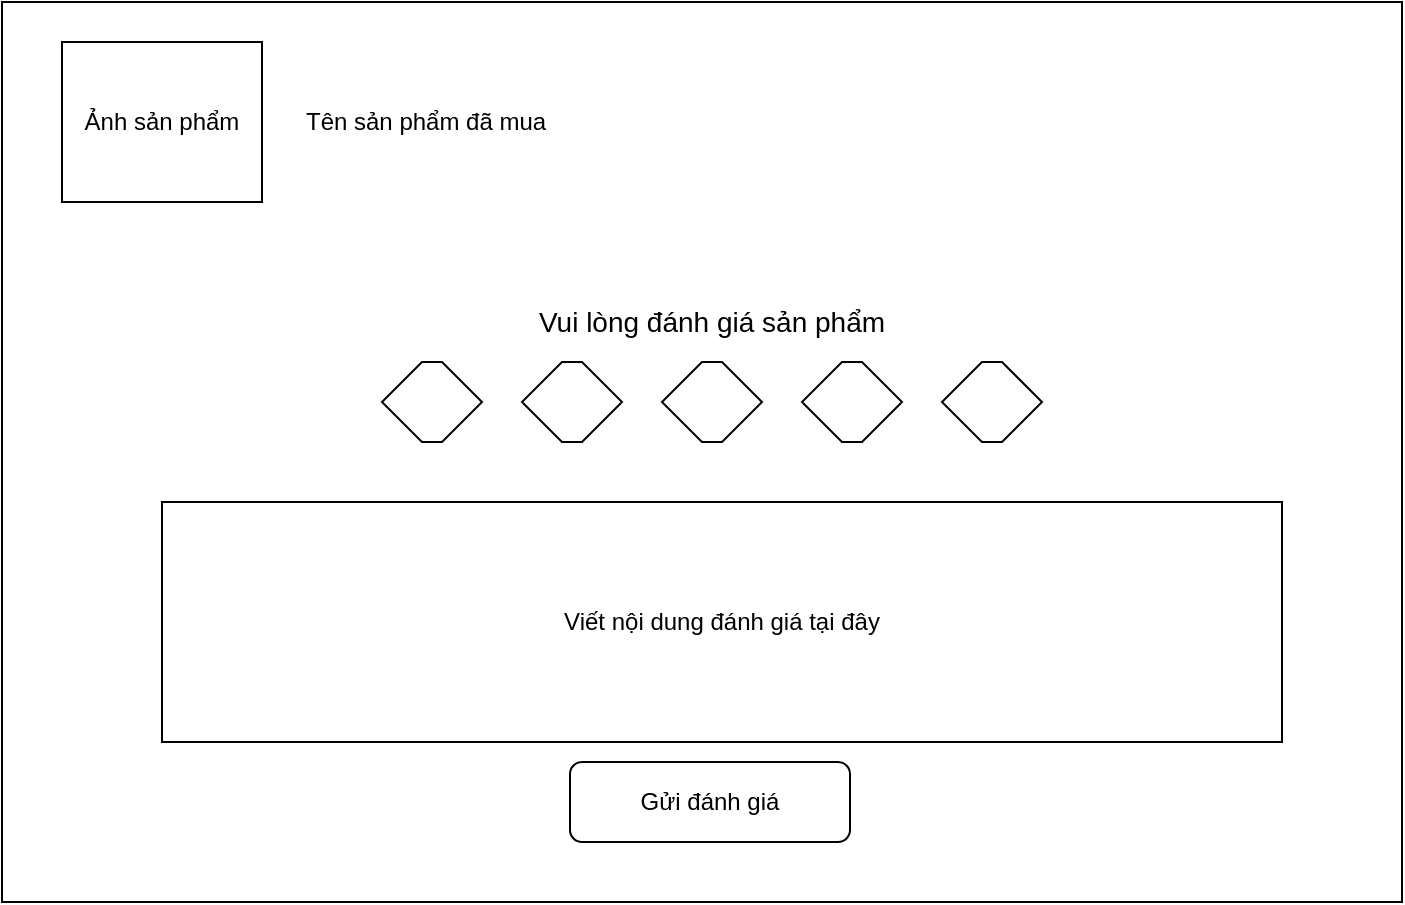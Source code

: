 <mxfile version="14.7.3" type="device"><diagram id="CaIXrQYgtCWokZxtqAh1" name="Page-1"><mxGraphModel dx="1422" dy="737" grid="1" gridSize="10" guides="1" tooltips="1" connect="1" arrows="1" fold="1" page="1" pageScale="1" pageWidth="827" pageHeight="1169" math="0" shadow="0"><root><mxCell id="0"/><mxCell id="1" parent="0"/><mxCell id="2SUK5ctF8oNPsF9566P_-1" value="" style="rounded=0;whiteSpace=wrap;html=1;" vertex="1" parent="1"><mxGeometry x="60" y="60" width="700" height="450" as="geometry"/></mxCell><mxCell id="2SUK5ctF8oNPsF9566P_-2" value="Ảnh sản phẩm" style="rounded=0;whiteSpace=wrap;html=1;" vertex="1" parent="1"><mxGeometry x="90" y="80" width="100" height="80" as="geometry"/></mxCell><mxCell id="2SUK5ctF8oNPsF9566P_-3" value="Tên sản phẩm đã mua" style="text;html=1;strokeColor=none;fillColor=none;align=left;verticalAlign=middle;whiteSpace=wrap;rounded=0;" vertex="1" parent="1"><mxGeometry x="210" y="110" width="130" height="20" as="geometry"/></mxCell><mxCell id="2SUK5ctF8oNPsF9566P_-4" value="&lt;font style=&quot;font-size: 14px&quot;&gt;Vui lòng đánh giá sản phẩm&lt;/font&gt;" style="text;html=1;strokeColor=none;fillColor=none;align=center;verticalAlign=middle;whiteSpace=wrap;rounded=0;" vertex="1" parent="1"><mxGeometry x="200" y="200" width="430" height="40" as="geometry"/></mxCell><mxCell id="2SUK5ctF8oNPsF9566P_-5" value="Viết nội dung đánh giá tại đây" style="rounded=0;whiteSpace=wrap;html=1;" vertex="1" parent="1"><mxGeometry x="140" y="310" width="560" height="120" as="geometry"/></mxCell><mxCell id="2SUK5ctF8oNPsF9566P_-6" value="" style="shape=hexagon;perimeter=hexagonPerimeter2;whiteSpace=wrap;html=1;fixedSize=1;" vertex="1" parent="1"><mxGeometry x="250" y="240" width="50" height="40" as="geometry"/></mxCell><mxCell id="2SUK5ctF8oNPsF9566P_-7" value="" style="shape=hexagon;perimeter=hexagonPerimeter2;whiteSpace=wrap;html=1;fixedSize=1;" vertex="1" parent="1"><mxGeometry x="320" y="240" width="50" height="40" as="geometry"/></mxCell><mxCell id="2SUK5ctF8oNPsF9566P_-8" value="" style="shape=hexagon;perimeter=hexagonPerimeter2;whiteSpace=wrap;html=1;fixedSize=1;" vertex="1" parent="1"><mxGeometry x="390" y="240" width="50" height="40" as="geometry"/></mxCell><mxCell id="2SUK5ctF8oNPsF9566P_-9" value="" style="shape=hexagon;perimeter=hexagonPerimeter2;whiteSpace=wrap;html=1;fixedSize=1;" vertex="1" parent="1"><mxGeometry x="460" y="240" width="50" height="40" as="geometry"/></mxCell><mxCell id="2SUK5ctF8oNPsF9566P_-10" value="" style="shape=hexagon;perimeter=hexagonPerimeter2;whiteSpace=wrap;html=1;fixedSize=1;" vertex="1" parent="1"><mxGeometry x="530" y="240" width="50" height="40" as="geometry"/></mxCell><mxCell id="2SUK5ctF8oNPsF9566P_-11" value="Gửi đánh giá" style="rounded=1;whiteSpace=wrap;html=1;" vertex="1" parent="1"><mxGeometry x="344" y="440" width="140" height="40" as="geometry"/></mxCell></root></mxGraphModel></diagram></mxfile>